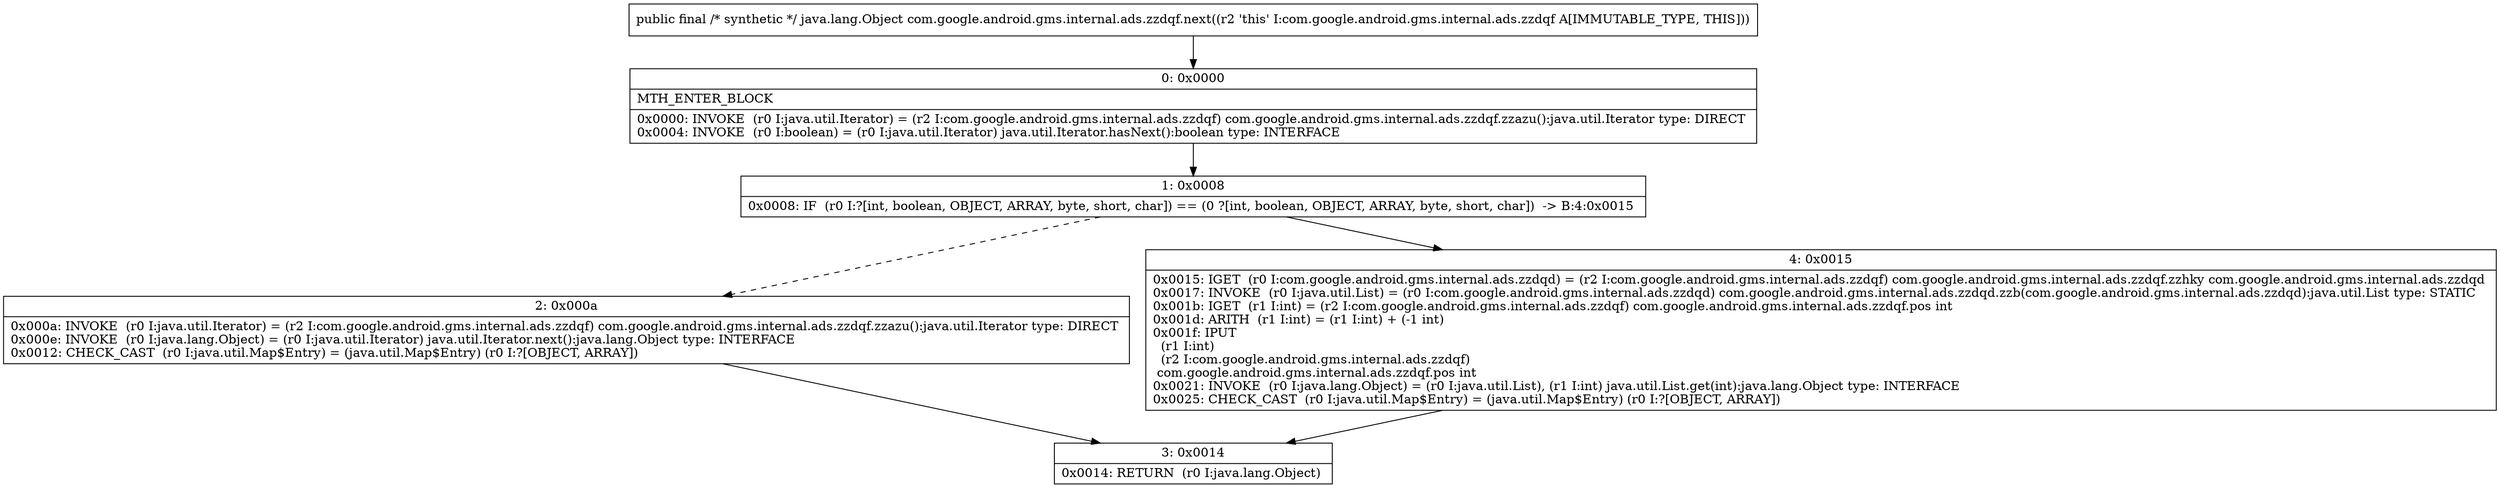 digraph "CFG forcom.google.android.gms.internal.ads.zzdqf.next()Ljava\/lang\/Object;" {
Node_0 [shape=record,label="{0\:\ 0x0000|MTH_ENTER_BLOCK\l|0x0000: INVOKE  (r0 I:java.util.Iterator) = (r2 I:com.google.android.gms.internal.ads.zzdqf) com.google.android.gms.internal.ads.zzdqf.zzazu():java.util.Iterator type: DIRECT \l0x0004: INVOKE  (r0 I:boolean) = (r0 I:java.util.Iterator) java.util.Iterator.hasNext():boolean type: INTERFACE \l}"];
Node_1 [shape=record,label="{1\:\ 0x0008|0x0008: IF  (r0 I:?[int, boolean, OBJECT, ARRAY, byte, short, char]) == (0 ?[int, boolean, OBJECT, ARRAY, byte, short, char])  \-\> B:4:0x0015 \l}"];
Node_2 [shape=record,label="{2\:\ 0x000a|0x000a: INVOKE  (r0 I:java.util.Iterator) = (r2 I:com.google.android.gms.internal.ads.zzdqf) com.google.android.gms.internal.ads.zzdqf.zzazu():java.util.Iterator type: DIRECT \l0x000e: INVOKE  (r0 I:java.lang.Object) = (r0 I:java.util.Iterator) java.util.Iterator.next():java.lang.Object type: INTERFACE \l0x0012: CHECK_CAST  (r0 I:java.util.Map$Entry) = (java.util.Map$Entry) (r0 I:?[OBJECT, ARRAY]) \l}"];
Node_3 [shape=record,label="{3\:\ 0x0014|0x0014: RETURN  (r0 I:java.lang.Object) \l}"];
Node_4 [shape=record,label="{4\:\ 0x0015|0x0015: IGET  (r0 I:com.google.android.gms.internal.ads.zzdqd) = (r2 I:com.google.android.gms.internal.ads.zzdqf) com.google.android.gms.internal.ads.zzdqf.zzhky com.google.android.gms.internal.ads.zzdqd \l0x0017: INVOKE  (r0 I:java.util.List) = (r0 I:com.google.android.gms.internal.ads.zzdqd) com.google.android.gms.internal.ads.zzdqd.zzb(com.google.android.gms.internal.ads.zzdqd):java.util.List type: STATIC \l0x001b: IGET  (r1 I:int) = (r2 I:com.google.android.gms.internal.ads.zzdqf) com.google.android.gms.internal.ads.zzdqf.pos int \l0x001d: ARITH  (r1 I:int) = (r1 I:int) + (\-1 int) \l0x001f: IPUT  \l  (r1 I:int)\l  (r2 I:com.google.android.gms.internal.ads.zzdqf)\l com.google.android.gms.internal.ads.zzdqf.pos int \l0x0021: INVOKE  (r0 I:java.lang.Object) = (r0 I:java.util.List), (r1 I:int) java.util.List.get(int):java.lang.Object type: INTERFACE \l0x0025: CHECK_CAST  (r0 I:java.util.Map$Entry) = (java.util.Map$Entry) (r0 I:?[OBJECT, ARRAY]) \l}"];
MethodNode[shape=record,label="{public final \/* synthetic *\/ java.lang.Object com.google.android.gms.internal.ads.zzdqf.next((r2 'this' I:com.google.android.gms.internal.ads.zzdqf A[IMMUTABLE_TYPE, THIS])) }"];
MethodNode -> Node_0;
Node_0 -> Node_1;
Node_1 -> Node_2[style=dashed];
Node_1 -> Node_4;
Node_2 -> Node_3;
Node_4 -> Node_3;
}

